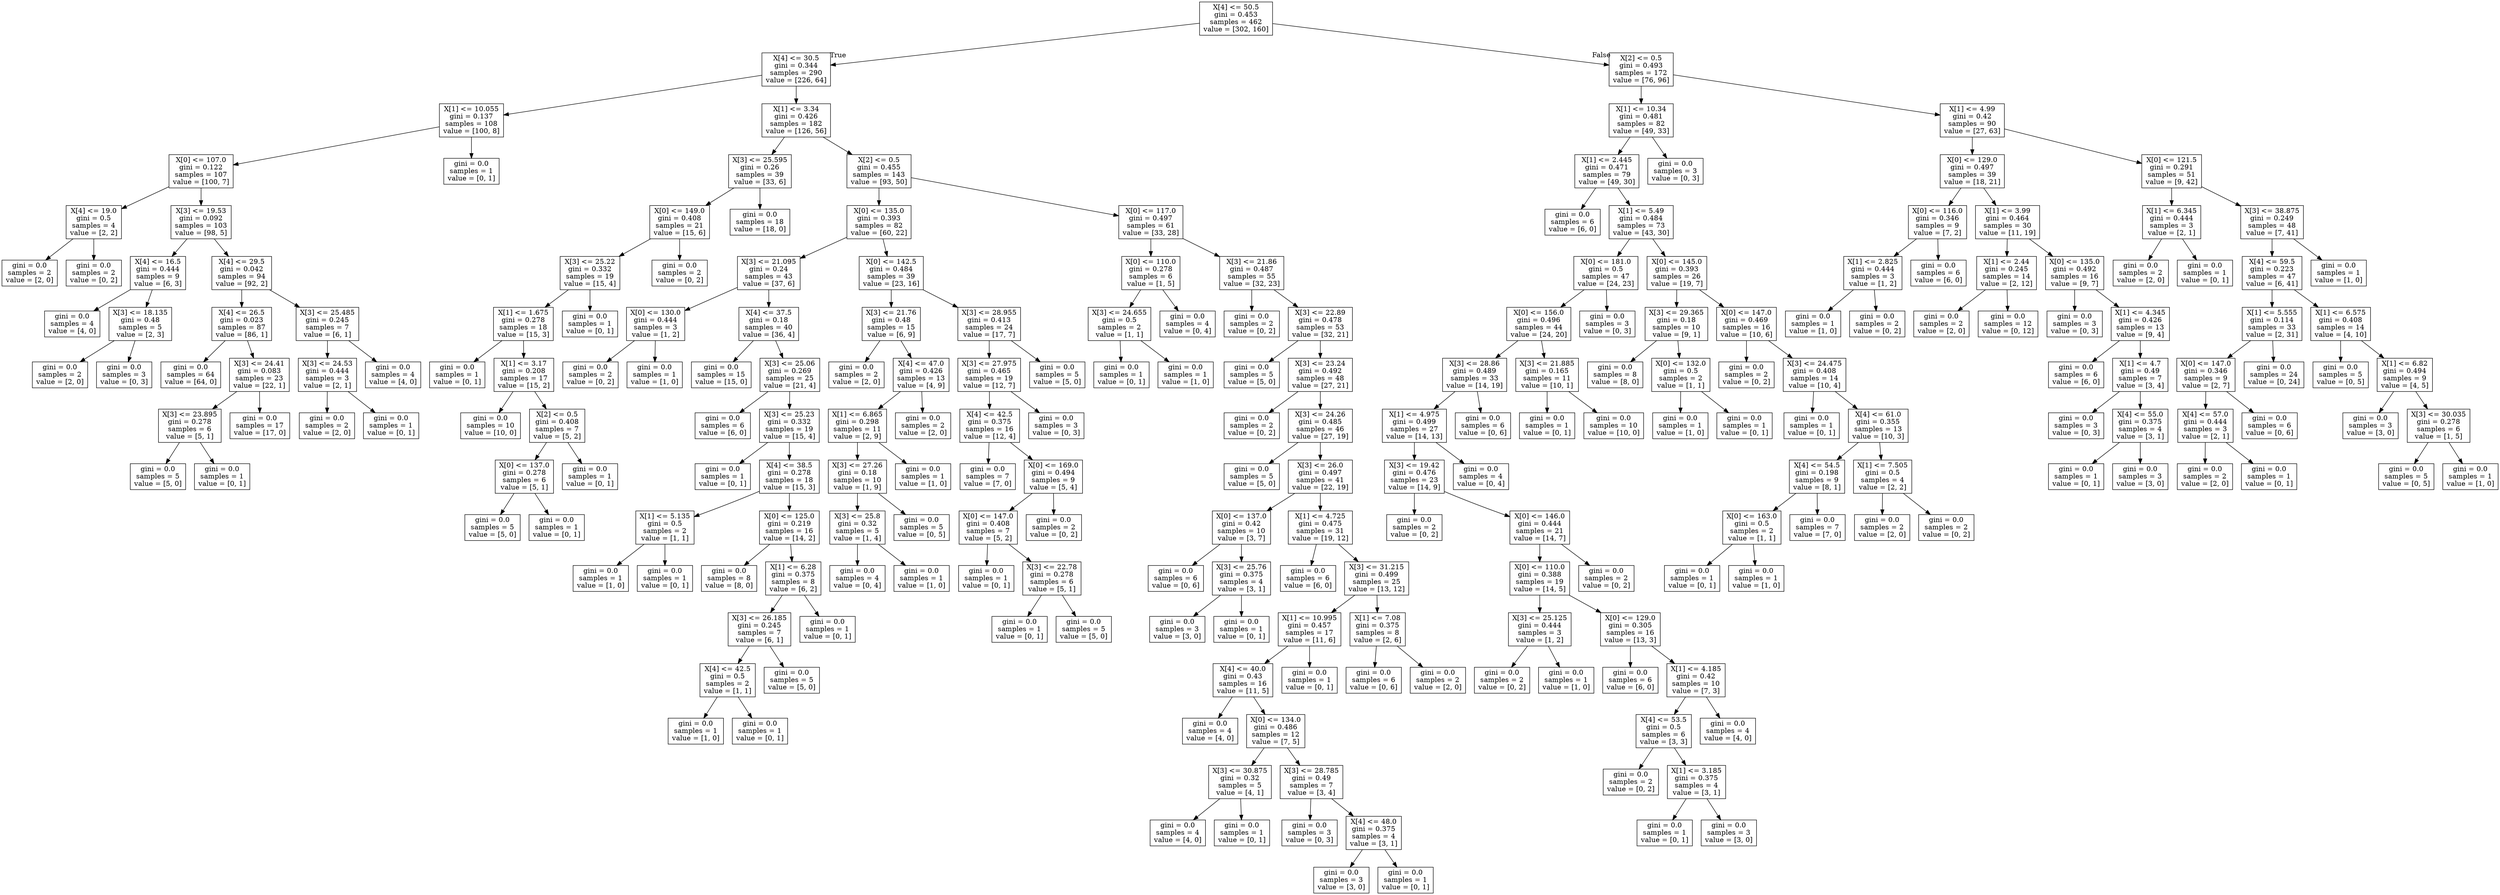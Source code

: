 digraph Tree {
node [shape=box] ;
0 [label="X[4] <= 50.5\ngini = 0.453\nsamples = 462\nvalue = [302, 160]"] ;
1 [label="X[4] <= 30.5\ngini = 0.344\nsamples = 290\nvalue = [226, 64]"] ;
0 -> 1 [labeldistance=2.5, labelangle=45, headlabel="True"] ;
2 [label="X[1] <= 10.055\ngini = 0.137\nsamples = 108\nvalue = [100, 8]"] ;
1 -> 2 ;
3 [label="X[0] <= 107.0\ngini = 0.122\nsamples = 107\nvalue = [100, 7]"] ;
2 -> 3 ;
4 [label="X[4] <= 19.0\ngini = 0.5\nsamples = 4\nvalue = [2, 2]"] ;
3 -> 4 ;
5 [label="gini = 0.0\nsamples = 2\nvalue = [2, 0]"] ;
4 -> 5 ;
6 [label="gini = 0.0\nsamples = 2\nvalue = [0, 2]"] ;
4 -> 6 ;
7 [label="X[3] <= 19.53\ngini = 0.092\nsamples = 103\nvalue = [98, 5]"] ;
3 -> 7 ;
8 [label="X[4] <= 16.5\ngini = 0.444\nsamples = 9\nvalue = [6, 3]"] ;
7 -> 8 ;
9 [label="gini = 0.0\nsamples = 4\nvalue = [4, 0]"] ;
8 -> 9 ;
10 [label="X[3] <= 18.135\ngini = 0.48\nsamples = 5\nvalue = [2, 3]"] ;
8 -> 10 ;
11 [label="gini = 0.0\nsamples = 2\nvalue = [2, 0]"] ;
10 -> 11 ;
12 [label="gini = 0.0\nsamples = 3\nvalue = [0, 3]"] ;
10 -> 12 ;
13 [label="X[4] <= 29.5\ngini = 0.042\nsamples = 94\nvalue = [92, 2]"] ;
7 -> 13 ;
14 [label="X[4] <= 26.5\ngini = 0.023\nsamples = 87\nvalue = [86, 1]"] ;
13 -> 14 ;
15 [label="gini = 0.0\nsamples = 64\nvalue = [64, 0]"] ;
14 -> 15 ;
16 [label="X[3] <= 24.41\ngini = 0.083\nsamples = 23\nvalue = [22, 1]"] ;
14 -> 16 ;
17 [label="X[3] <= 23.895\ngini = 0.278\nsamples = 6\nvalue = [5, 1]"] ;
16 -> 17 ;
18 [label="gini = 0.0\nsamples = 5\nvalue = [5, 0]"] ;
17 -> 18 ;
19 [label="gini = 0.0\nsamples = 1\nvalue = [0, 1]"] ;
17 -> 19 ;
20 [label="gini = 0.0\nsamples = 17\nvalue = [17, 0]"] ;
16 -> 20 ;
21 [label="X[3] <= 25.485\ngini = 0.245\nsamples = 7\nvalue = [6, 1]"] ;
13 -> 21 ;
22 [label="X[3] <= 24.53\ngini = 0.444\nsamples = 3\nvalue = [2, 1]"] ;
21 -> 22 ;
23 [label="gini = 0.0\nsamples = 2\nvalue = [2, 0]"] ;
22 -> 23 ;
24 [label="gini = 0.0\nsamples = 1\nvalue = [0, 1]"] ;
22 -> 24 ;
25 [label="gini = 0.0\nsamples = 4\nvalue = [4, 0]"] ;
21 -> 25 ;
26 [label="gini = 0.0\nsamples = 1\nvalue = [0, 1]"] ;
2 -> 26 ;
27 [label="X[1] <= 3.34\ngini = 0.426\nsamples = 182\nvalue = [126, 56]"] ;
1 -> 27 ;
28 [label="X[3] <= 25.595\ngini = 0.26\nsamples = 39\nvalue = [33, 6]"] ;
27 -> 28 ;
29 [label="X[0] <= 149.0\ngini = 0.408\nsamples = 21\nvalue = [15, 6]"] ;
28 -> 29 ;
30 [label="X[3] <= 25.22\ngini = 0.332\nsamples = 19\nvalue = [15, 4]"] ;
29 -> 30 ;
31 [label="X[1] <= 1.675\ngini = 0.278\nsamples = 18\nvalue = [15, 3]"] ;
30 -> 31 ;
32 [label="gini = 0.0\nsamples = 1\nvalue = [0, 1]"] ;
31 -> 32 ;
33 [label="X[1] <= 3.17\ngini = 0.208\nsamples = 17\nvalue = [15, 2]"] ;
31 -> 33 ;
34 [label="gini = 0.0\nsamples = 10\nvalue = [10, 0]"] ;
33 -> 34 ;
35 [label="X[2] <= 0.5\ngini = 0.408\nsamples = 7\nvalue = [5, 2]"] ;
33 -> 35 ;
36 [label="X[0] <= 137.0\ngini = 0.278\nsamples = 6\nvalue = [5, 1]"] ;
35 -> 36 ;
37 [label="gini = 0.0\nsamples = 5\nvalue = [5, 0]"] ;
36 -> 37 ;
38 [label="gini = 0.0\nsamples = 1\nvalue = [0, 1]"] ;
36 -> 38 ;
39 [label="gini = 0.0\nsamples = 1\nvalue = [0, 1]"] ;
35 -> 39 ;
40 [label="gini = 0.0\nsamples = 1\nvalue = [0, 1]"] ;
30 -> 40 ;
41 [label="gini = 0.0\nsamples = 2\nvalue = [0, 2]"] ;
29 -> 41 ;
42 [label="gini = 0.0\nsamples = 18\nvalue = [18, 0]"] ;
28 -> 42 ;
43 [label="X[2] <= 0.5\ngini = 0.455\nsamples = 143\nvalue = [93, 50]"] ;
27 -> 43 ;
44 [label="X[0] <= 135.0\ngini = 0.393\nsamples = 82\nvalue = [60, 22]"] ;
43 -> 44 ;
45 [label="X[3] <= 21.095\ngini = 0.24\nsamples = 43\nvalue = [37, 6]"] ;
44 -> 45 ;
46 [label="X[0] <= 130.0\ngini = 0.444\nsamples = 3\nvalue = [1, 2]"] ;
45 -> 46 ;
47 [label="gini = 0.0\nsamples = 2\nvalue = [0, 2]"] ;
46 -> 47 ;
48 [label="gini = 0.0\nsamples = 1\nvalue = [1, 0]"] ;
46 -> 48 ;
49 [label="X[4] <= 37.5\ngini = 0.18\nsamples = 40\nvalue = [36, 4]"] ;
45 -> 49 ;
50 [label="gini = 0.0\nsamples = 15\nvalue = [15, 0]"] ;
49 -> 50 ;
51 [label="X[3] <= 25.06\ngini = 0.269\nsamples = 25\nvalue = [21, 4]"] ;
49 -> 51 ;
52 [label="gini = 0.0\nsamples = 6\nvalue = [6, 0]"] ;
51 -> 52 ;
53 [label="X[3] <= 25.23\ngini = 0.332\nsamples = 19\nvalue = [15, 4]"] ;
51 -> 53 ;
54 [label="gini = 0.0\nsamples = 1\nvalue = [0, 1]"] ;
53 -> 54 ;
55 [label="X[4] <= 38.5\ngini = 0.278\nsamples = 18\nvalue = [15, 3]"] ;
53 -> 55 ;
56 [label="X[1] <= 5.135\ngini = 0.5\nsamples = 2\nvalue = [1, 1]"] ;
55 -> 56 ;
57 [label="gini = 0.0\nsamples = 1\nvalue = [1, 0]"] ;
56 -> 57 ;
58 [label="gini = 0.0\nsamples = 1\nvalue = [0, 1]"] ;
56 -> 58 ;
59 [label="X[0] <= 125.0\ngini = 0.219\nsamples = 16\nvalue = [14, 2]"] ;
55 -> 59 ;
60 [label="gini = 0.0\nsamples = 8\nvalue = [8, 0]"] ;
59 -> 60 ;
61 [label="X[1] <= 6.28\ngini = 0.375\nsamples = 8\nvalue = [6, 2]"] ;
59 -> 61 ;
62 [label="X[3] <= 26.185\ngini = 0.245\nsamples = 7\nvalue = [6, 1]"] ;
61 -> 62 ;
63 [label="X[4] <= 42.5\ngini = 0.5\nsamples = 2\nvalue = [1, 1]"] ;
62 -> 63 ;
64 [label="gini = 0.0\nsamples = 1\nvalue = [1, 0]"] ;
63 -> 64 ;
65 [label="gini = 0.0\nsamples = 1\nvalue = [0, 1]"] ;
63 -> 65 ;
66 [label="gini = 0.0\nsamples = 5\nvalue = [5, 0]"] ;
62 -> 66 ;
67 [label="gini = 0.0\nsamples = 1\nvalue = [0, 1]"] ;
61 -> 67 ;
68 [label="X[0] <= 142.5\ngini = 0.484\nsamples = 39\nvalue = [23, 16]"] ;
44 -> 68 ;
69 [label="X[3] <= 21.76\ngini = 0.48\nsamples = 15\nvalue = [6, 9]"] ;
68 -> 69 ;
70 [label="gini = 0.0\nsamples = 2\nvalue = [2, 0]"] ;
69 -> 70 ;
71 [label="X[4] <= 47.0\ngini = 0.426\nsamples = 13\nvalue = [4, 9]"] ;
69 -> 71 ;
72 [label="X[1] <= 6.865\ngini = 0.298\nsamples = 11\nvalue = [2, 9]"] ;
71 -> 72 ;
73 [label="X[3] <= 27.26\ngini = 0.18\nsamples = 10\nvalue = [1, 9]"] ;
72 -> 73 ;
74 [label="X[3] <= 25.8\ngini = 0.32\nsamples = 5\nvalue = [1, 4]"] ;
73 -> 74 ;
75 [label="gini = 0.0\nsamples = 4\nvalue = [0, 4]"] ;
74 -> 75 ;
76 [label="gini = 0.0\nsamples = 1\nvalue = [1, 0]"] ;
74 -> 76 ;
77 [label="gini = 0.0\nsamples = 5\nvalue = [0, 5]"] ;
73 -> 77 ;
78 [label="gini = 0.0\nsamples = 1\nvalue = [1, 0]"] ;
72 -> 78 ;
79 [label="gini = 0.0\nsamples = 2\nvalue = [2, 0]"] ;
71 -> 79 ;
80 [label="X[3] <= 28.955\ngini = 0.413\nsamples = 24\nvalue = [17, 7]"] ;
68 -> 80 ;
81 [label="X[3] <= 27.975\ngini = 0.465\nsamples = 19\nvalue = [12, 7]"] ;
80 -> 81 ;
82 [label="X[4] <= 42.5\ngini = 0.375\nsamples = 16\nvalue = [12, 4]"] ;
81 -> 82 ;
83 [label="gini = 0.0\nsamples = 7\nvalue = [7, 0]"] ;
82 -> 83 ;
84 [label="X[0] <= 169.0\ngini = 0.494\nsamples = 9\nvalue = [5, 4]"] ;
82 -> 84 ;
85 [label="X[0] <= 147.0\ngini = 0.408\nsamples = 7\nvalue = [5, 2]"] ;
84 -> 85 ;
86 [label="gini = 0.0\nsamples = 1\nvalue = [0, 1]"] ;
85 -> 86 ;
87 [label="X[3] <= 22.78\ngini = 0.278\nsamples = 6\nvalue = [5, 1]"] ;
85 -> 87 ;
88 [label="gini = 0.0\nsamples = 1\nvalue = [0, 1]"] ;
87 -> 88 ;
89 [label="gini = 0.0\nsamples = 5\nvalue = [5, 0]"] ;
87 -> 89 ;
90 [label="gini = 0.0\nsamples = 2\nvalue = [0, 2]"] ;
84 -> 90 ;
91 [label="gini = 0.0\nsamples = 3\nvalue = [0, 3]"] ;
81 -> 91 ;
92 [label="gini = 0.0\nsamples = 5\nvalue = [5, 0]"] ;
80 -> 92 ;
93 [label="X[0] <= 117.0\ngini = 0.497\nsamples = 61\nvalue = [33, 28]"] ;
43 -> 93 ;
94 [label="X[0] <= 110.0\ngini = 0.278\nsamples = 6\nvalue = [1, 5]"] ;
93 -> 94 ;
95 [label="X[3] <= 24.655\ngini = 0.5\nsamples = 2\nvalue = [1, 1]"] ;
94 -> 95 ;
96 [label="gini = 0.0\nsamples = 1\nvalue = [0, 1]"] ;
95 -> 96 ;
97 [label="gini = 0.0\nsamples = 1\nvalue = [1, 0]"] ;
95 -> 97 ;
98 [label="gini = 0.0\nsamples = 4\nvalue = [0, 4]"] ;
94 -> 98 ;
99 [label="X[3] <= 21.86\ngini = 0.487\nsamples = 55\nvalue = [32, 23]"] ;
93 -> 99 ;
100 [label="gini = 0.0\nsamples = 2\nvalue = [0, 2]"] ;
99 -> 100 ;
101 [label="X[3] <= 22.89\ngini = 0.478\nsamples = 53\nvalue = [32, 21]"] ;
99 -> 101 ;
102 [label="gini = 0.0\nsamples = 5\nvalue = [5, 0]"] ;
101 -> 102 ;
103 [label="X[3] <= 23.24\ngini = 0.492\nsamples = 48\nvalue = [27, 21]"] ;
101 -> 103 ;
104 [label="gini = 0.0\nsamples = 2\nvalue = [0, 2]"] ;
103 -> 104 ;
105 [label="X[3] <= 24.26\ngini = 0.485\nsamples = 46\nvalue = [27, 19]"] ;
103 -> 105 ;
106 [label="gini = 0.0\nsamples = 5\nvalue = [5, 0]"] ;
105 -> 106 ;
107 [label="X[3] <= 26.0\ngini = 0.497\nsamples = 41\nvalue = [22, 19]"] ;
105 -> 107 ;
108 [label="X[0] <= 137.0\ngini = 0.42\nsamples = 10\nvalue = [3, 7]"] ;
107 -> 108 ;
109 [label="gini = 0.0\nsamples = 6\nvalue = [0, 6]"] ;
108 -> 109 ;
110 [label="X[3] <= 25.76\ngini = 0.375\nsamples = 4\nvalue = [3, 1]"] ;
108 -> 110 ;
111 [label="gini = 0.0\nsamples = 3\nvalue = [3, 0]"] ;
110 -> 111 ;
112 [label="gini = 0.0\nsamples = 1\nvalue = [0, 1]"] ;
110 -> 112 ;
113 [label="X[1] <= 4.725\ngini = 0.475\nsamples = 31\nvalue = [19, 12]"] ;
107 -> 113 ;
114 [label="gini = 0.0\nsamples = 6\nvalue = [6, 0]"] ;
113 -> 114 ;
115 [label="X[3] <= 31.215\ngini = 0.499\nsamples = 25\nvalue = [13, 12]"] ;
113 -> 115 ;
116 [label="X[1] <= 10.995\ngini = 0.457\nsamples = 17\nvalue = [11, 6]"] ;
115 -> 116 ;
117 [label="X[4] <= 40.0\ngini = 0.43\nsamples = 16\nvalue = [11, 5]"] ;
116 -> 117 ;
118 [label="gini = 0.0\nsamples = 4\nvalue = [4, 0]"] ;
117 -> 118 ;
119 [label="X[0] <= 134.0\ngini = 0.486\nsamples = 12\nvalue = [7, 5]"] ;
117 -> 119 ;
120 [label="X[3] <= 30.875\ngini = 0.32\nsamples = 5\nvalue = [4, 1]"] ;
119 -> 120 ;
121 [label="gini = 0.0\nsamples = 4\nvalue = [4, 0]"] ;
120 -> 121 ;
122 [label="gini = 0.0\nsamples = 1\nvalue = [0, 1]"] ;
120 -> 122 ;
123 [label="X[3] <= 28.785\ngini = 0.49\nsamples = 7\nvalue = [3, 4]"] ;
119 -> 123 ;
124 [label="gini = 0.0\nsamples = 3\nvalue = [0, 3]"] ;
123 -> 124 ;
125 [label="X[4] <= 48.0\ngini = 0.375\nsamples = 4\nvalue = [3, 1]"] ;
123 -> 125 ;
126 [label="gini = 0.0\nsamples = 3\nvalue = [3, 0]"] ;
125 -> 126 ;
127 [label="gini = 0.0\nsamples = 1\nvalue = [0, 1]"] ;
125 -> 127 ;
128 [label="gini = 0.0\nsamples = 1\nvalue = [0, 1]"] ;
116 -> 128 ;
129 [label="X[1] <= 7.08\ngini = 0.375\nsamples = 8\nvalue = [2, 6]"] ;
115 -> 129 ;
130 [label="gini = 0.0\nsamples = 6\nvalue = [0, 6]"] ;
129 -> 130 ;
131 [label="gini = 0.0\nsamples = 2\nvalue = [2, 0]"] ;
129 -> 131 ;
132 [label="X[2] <= 0.5\ngini = 0.493\nsamples = 172\nvalue = [76, 96]"] ;
0 -> 132 [labeldistance=2.5, labelangle=-45, headlabel="False"] ;
133 [label="X[1] <= 10.34\ngini = 0.481\nsamples = 82\nvalue = [49, 33]"] ;
132 -> 133 ;
134 [label="X[1] <= 2.445\ngini = 0.471\nsamples = 79\nvalue = [49, 30]"] ;
133 -> 134 ;
135 [label="gini = 0.0\nsamples = 6\nvalue = [6, 0]"] ;
134 -> 135 ;
136 [label="X[1] <= 5.49\ngini = 0.484\nsamples = 73\nvalue = [43, 30]"] ;
134 -> 136 ;
137 [label="X[0] <= 181.0\ngini = 0.5\nsamples = 47\nvalue = [24, 23]"] ;
136 -> 137 ;
138 [label="X[0] <= 156.0\ngini = 0.496\nsamples = 44\nvalue = [24, 20]"] ;
137 -> 138 ;
139 [label="X[3] <= 28.86\ngini = 0.489\nsamples = 33\nvalue = [14, 19]"] ;
138 -> 139 ;
140 [label="X[1] <= 4.975\ngini = 0.499\nsamples = 27\nvalue = [14, 13]"] ;
139 -> 140 ;
141 [label="X[3] <= 19.42\ngini = 0.476\nsamples = 23\nvalue = [14, 9]"] ;
140 -> 141 ;
142 [label="gini = 0.0\nsamples = 2\nvalue = [0, 2]"] ;
141 -> 142 ;
143 [label="X[0] <= 146.0\ngini = 0.444\nsamples = 21\nvalue = [14, 7]"] ;
141 -> 143 ;
144 [label="X[0] <= 110.0\ngini = 0.388\nsamples = 19\nvalue = [14, 5]"] ;
143 -> 144 ;
145 [label="X[3] <= 25.125\ngini = 0.444\nsamples = 3\nvalue = [1, 2]"] ;
144 -> 145 ;
146 [label="gini = 0.0\nsamples = 2\nvalue = [0, 2]"] ;
145 -> 146 ;
147 [label="gini = 0.0\nsamples = 1\nvalue = [1, 0]"] ;
145 -> 147 ;
148 [label="X[0] <= 129.0\ngini = 0.305\nsamples = 16\nvalue = [13, 3]"] ;
144 -> 148 ;
149 [label="gini = 0.0\nsamples = 6\nvalue = [6, 0]"] ;
148 -> 149 ;
150 [label="X[1] <= 4.185\ngini = 0.42\nsamples = 10\nvalue = [7, 3]"] ;
148 -> 150 ;
151 [label="X[4] <= 53.5\ngini = 0.5\nsamples = 6\nvalue = [3, 3]"] ;
150 -> 151 ;
152 [label="gini = 0.0\nsamples = 2\nvalue = [0, 2]"] ;
151 -> 152 ;
153 [label="X[1] <= 3.185\ngini = 0.375\nsamples = 4\nvalue = [3, 1]"] ;
151 -> 153 ;
154 [label="gini = 0.0\nsamples = 1\nvalue = [0, 1]"] ;
153 -> 154 ;
155 [label="gini = 0.0\nsamples = 3\nvalue = [3, 0]"] ;
153 -> 155 ;
156 [label="gini = 0.0\nsamples = 4\nvalue = [4, 0]"] ;
150 -> 156 ;
157 [label="gini = 0.0\nsamples = 2\nvalue = [0, 2]"] ;
143 -> 157 ;
158 [label="gini = 0.0\nsamples = 4\nvalue = [0, 4]"] ;
140 -> 158 ;
159 [label="gini = 0.0\nsamples = 6\nvalue = [0, 6]"] ;
139 -> 159 ;
160 [label="X[3] <= 21.885\ngini = 0.165\nsamples = 11\nvalue = [10, 1]"] ;
138 -> 160 ;
161 [label="gini = 0.0\nsamples = 1\nvalue = [0, 1]"] ;
160 -> 161 ;
162 [label="gini = 0.0\nsamples = 10\nvalue = [10, 0]"] ;
160 -> 162 ;
163 [label="gini = 0.0\nsamples = 3\nvalue = [0, 3]"] ;
137 -> 163 ;
164 [label="X[0] <= 145.0\ngini = 0.393\nsamples = 26\nvalue = [19, 7]"] ;
136 -> 164 ;
165 [label="X[3] <= 29.365\ngini = 0.18\nsamples = 10\nvalue = [9, 1]"] ;
164 -> 165 ;
166 [label="gini = 0.0\nsamples = 8\nvalue = [8, 0]"] ;
165 -> 166 ;
167 [label="X[0] <= 132.0\ngini = 0.5\nsamples = 2\nvalue = [1, 1]"] ;
165 -> 167 ;
168 [label="gini = 0.0\nsamples = 1\nvalue = [1, 0]"] ;
167 -> 168 ;
169 [label="gini = 0.0\nsamples = 1\nvalue = [0, 1]"] ;
167 -> 169 ;
170 [label="X[0] <= 147.0\ngini = 0.469\nsamples = 16\nvalue = [10, 6]"] ;
164 -> 170 ;
171 [label="gini = 0.0\nsamples = 2\nvalue = [0, 2]"] ;
170 -> 171 ;
172 [label="X[3] <= 24.475\ngini = 0.408\nsamples = 14\nvalue = [10, 4]"] ;
170 -> 172 ;
173 [label="gini = 0.0\nsamples = 1\nvalue = [0, 1]"] ;
172 -> 173 ;
174 [label="X[4] <= 61.0\ngini = 0.355\nsamples = 13\nvalue = [10, 3]"] ;
172 -> 174 ;
175 [label="X[4] <= 54.5\ngini = 0.198\nsamples = 9\nvalue = [8, 1]"] ;
174 -> 175 ;
176 [label="X[0] <= 163.0\ngini = 0.5\nsamples = 2\nvalue = [1, 1]"] ;
175 -> 176 ;
177 [label="gini = 0.0\nsamples = 1\nvalue = [0, 1]"] ;
176 -> 177 ;
178 [label="gini = 0.0\nsamples = 1\nvalue = [1, 0]"] ;
176 -> 178 ;
179 [label="gini = 0.0\nsamples = 7\nvalue = [7, 0]"] ;
175 -> 179 ;
180 [label="X[1] <= 7.505\ngini = 0.5\nsamples = 4\nvalue = [2, 2]"] ;
174 -> 180 ;
181 [label="gini = 0.0\nsamples = 2\nvalue = [2, 0]"] ;
180 -> 181 ;
182 [label="gini = 0.0\nsamples = 2\nvalue = [0, 2]"] ;
180 -> 182 ;
183 [label="gini = 0.0\nsamples = 3\nvalue = [0, 3]"] ;
133 -> 183 ;
184 [label="X[1] <= 4.99\ngini = 0.42\nsamples = 90\nvalue = [27, 63]"] ;
132 -> 184 ;
185 [label="X[0] <= 129.0\ngini = 0.497\nsamples = 39\nvalue = [18, 21]"] ;
184 -> 185 ;
186 [label="X[0] <= 116.0\ngini = 0.346\nsamples = 9\nvalue = [7, 2]"] ;
185 -> 186 ;
187 [label="X[1] <= 2.825\ngini = 0.444\nsamples = 3\nvalue = [1, 2]"] ;
186 -> 187 ;
188 [label="gini = 0.0\nsamples = 1\nvalue = [1, 0]"] ;
187 -> 188 ;
189 [label="gini = 0.0\nsamples = 2\nvalue = [0, 2]"] ;
187 -> 189 ;
190 [label="gini = 0.0\nsamples = 6\nvalue = [6, 0]"] ;
186 -> 190 ;
191 [label="X[1] <= 3.99\ngini = 0.464\nsamples = 30\nvalue = [11, 19]"] ;
185 -> 191 ;
192 [label="X[1] <= 2.44\ngini = 0.245\nsamples = 14\nvalue = [2, 12]"] ;
191 -> 192 ;
193 [label="gini = 0.0\nsamples = 2\nvalue = [2, 0]"] ;
192 -> 193 ;
194 [label="gini = 0.0\nsamples = 12\nvalue = [0, 12]"] ;
192 -> 194 ;
195 [label="X[0] <= 135.0\ngini = 0.492\nsamples = 16\nvalue = [9, 7]"] ;
191 -> 195 ;
196 [label="gini = 0.0\nsamples = 3\nvalue = [0, 3]"] ;
195 -> 196 ;
197 [label="X[1] <= 4.345\ngini = 0.426\nsamples = 13\nvalue = [9, 4]"] ;
195 -> 197 ;
198 [label="gini = 0.0\nsamples = 6\nvalue = [6, 0]"] ;
197 -> 198 ;
199 [label="X[1] <= 4.7\ngini = 0.49\nsamples = 7\nvalue = [3, 4]"] ;
197 -> 199 ;
200 [label="gini = 0.0\nsamples = 3\nvalue = [0, 3]"] ;
199 -> 200 ;
201 [label="X[4] <= 55.0\ngini = 0.375\nsamples = 4\nvalue = [3, 1]"] ;
199 -> 201 ;
202 [label="gini = 0.0\nsamples = 1\nvalue = [0, 1]"] ;
201 -> 202 ;
203 [label="gini = 0.0\nsamples = 3\nvalue = [3, 0]"] ;
201 -> 203 ;
204 [label="X[0] <= 121.5\ngini = 0.291\nsamples = 51\nvalue = [9, 42]"] ;
184 -> 204 ;
205 [label="X[1] <= 6.345\ngini = 0.444\nsamples = 3\nvalue = [2, 1]"] ;
204 -> 205 ;
206 [label="gini = 0.0\nsamples = 2\nvalue = [2, 0]"] ;
205 -> 206 ;
207 [label="gini = 0.0\nsamples = 1\nvalue = [0, 1]"] ;
205 -> 207 ;
208 [label="X[3] <= 38.875\ngini = 0.249\nsamples = 48\nvalue = [7, 41]"] ;
204 -> 208 ;
209 [label="X[4] <= 59.5\ngini = 0.223\nsamples = 47\nvalue = [6, 41]"] ;
208 -> 209 ;
210 [label="X[1] <= 5.555\ngini = 0.114\nsamples = 33\nvalue = [2, 31]"] ;
209 -> 210 ;
211 [label="X[0] <= 147.0\ngini = 0.346\nsamples = 9\nvalue = [2, 7]"] ;
210 -> 211 ;
212 [label="X[4] <= 57.0\ngini = 0.444\nsamples = 3\nvalue = [2, 1]"] ;
211 -> 212 ;
213 [label="gini = 0.0\nsamples = 2\nvalue = [2, 0]"] ;
212 -> 213 ;
214 [label="gini = 0.0\nsamples = 1\nvalue = [0, 1]"] ;
212 -> 214 ;
215 [label="gini = 0.0\nsamples = 6\nvalue = [0, 6]"] ;
211 -> 215 ;
216 [label="gini = 0.0\nsamples = 24\nvalue = [0, 24]"] ;
210 -> 216 ;
217 [label="X[1] <= 6.575\ngini = 0.408\nsamples = 14\nvalue = [4, 10]"] ;
209 -> 217 ;
218 [label="gini = 0.0\nsamples = 5\nvalue = [0, 5]"] ;
217 -> 218 ;
219 [label="X[1] <= 6.82\ngini = 0.494\nsamples = 9\nvalue = [4, 5]"] ;
217 -> 219 ;
220 [label="gini = 0.0\nsamples = 3\nvalue = [3, 0]"] ;
219 -> 220 ;
221 [label="X[3] <= 30.035\ngini = 0.278\nsamples = 6\nvalue = [1, 5]"] ;
219 -> 221 ;
222 [label="gini = 0.0\nsamples = 5\nvalue = [0, 5]"] ;
221 -> 222 ;
223 [label="gini = 0.0\nsamples = 1\nvalue = [1, 0]"] ;
221 -> 223 ;
224 [label="gini = 0.0\nsamples = 1\nvalue = [1, 0]"] ;
208 -> 224 ;
}